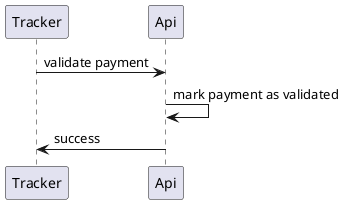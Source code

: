 @startuml

Tracker -> Api: validate payment
Api -> Api: mark payment as validated
Api -> Tracker: success

@enduml
